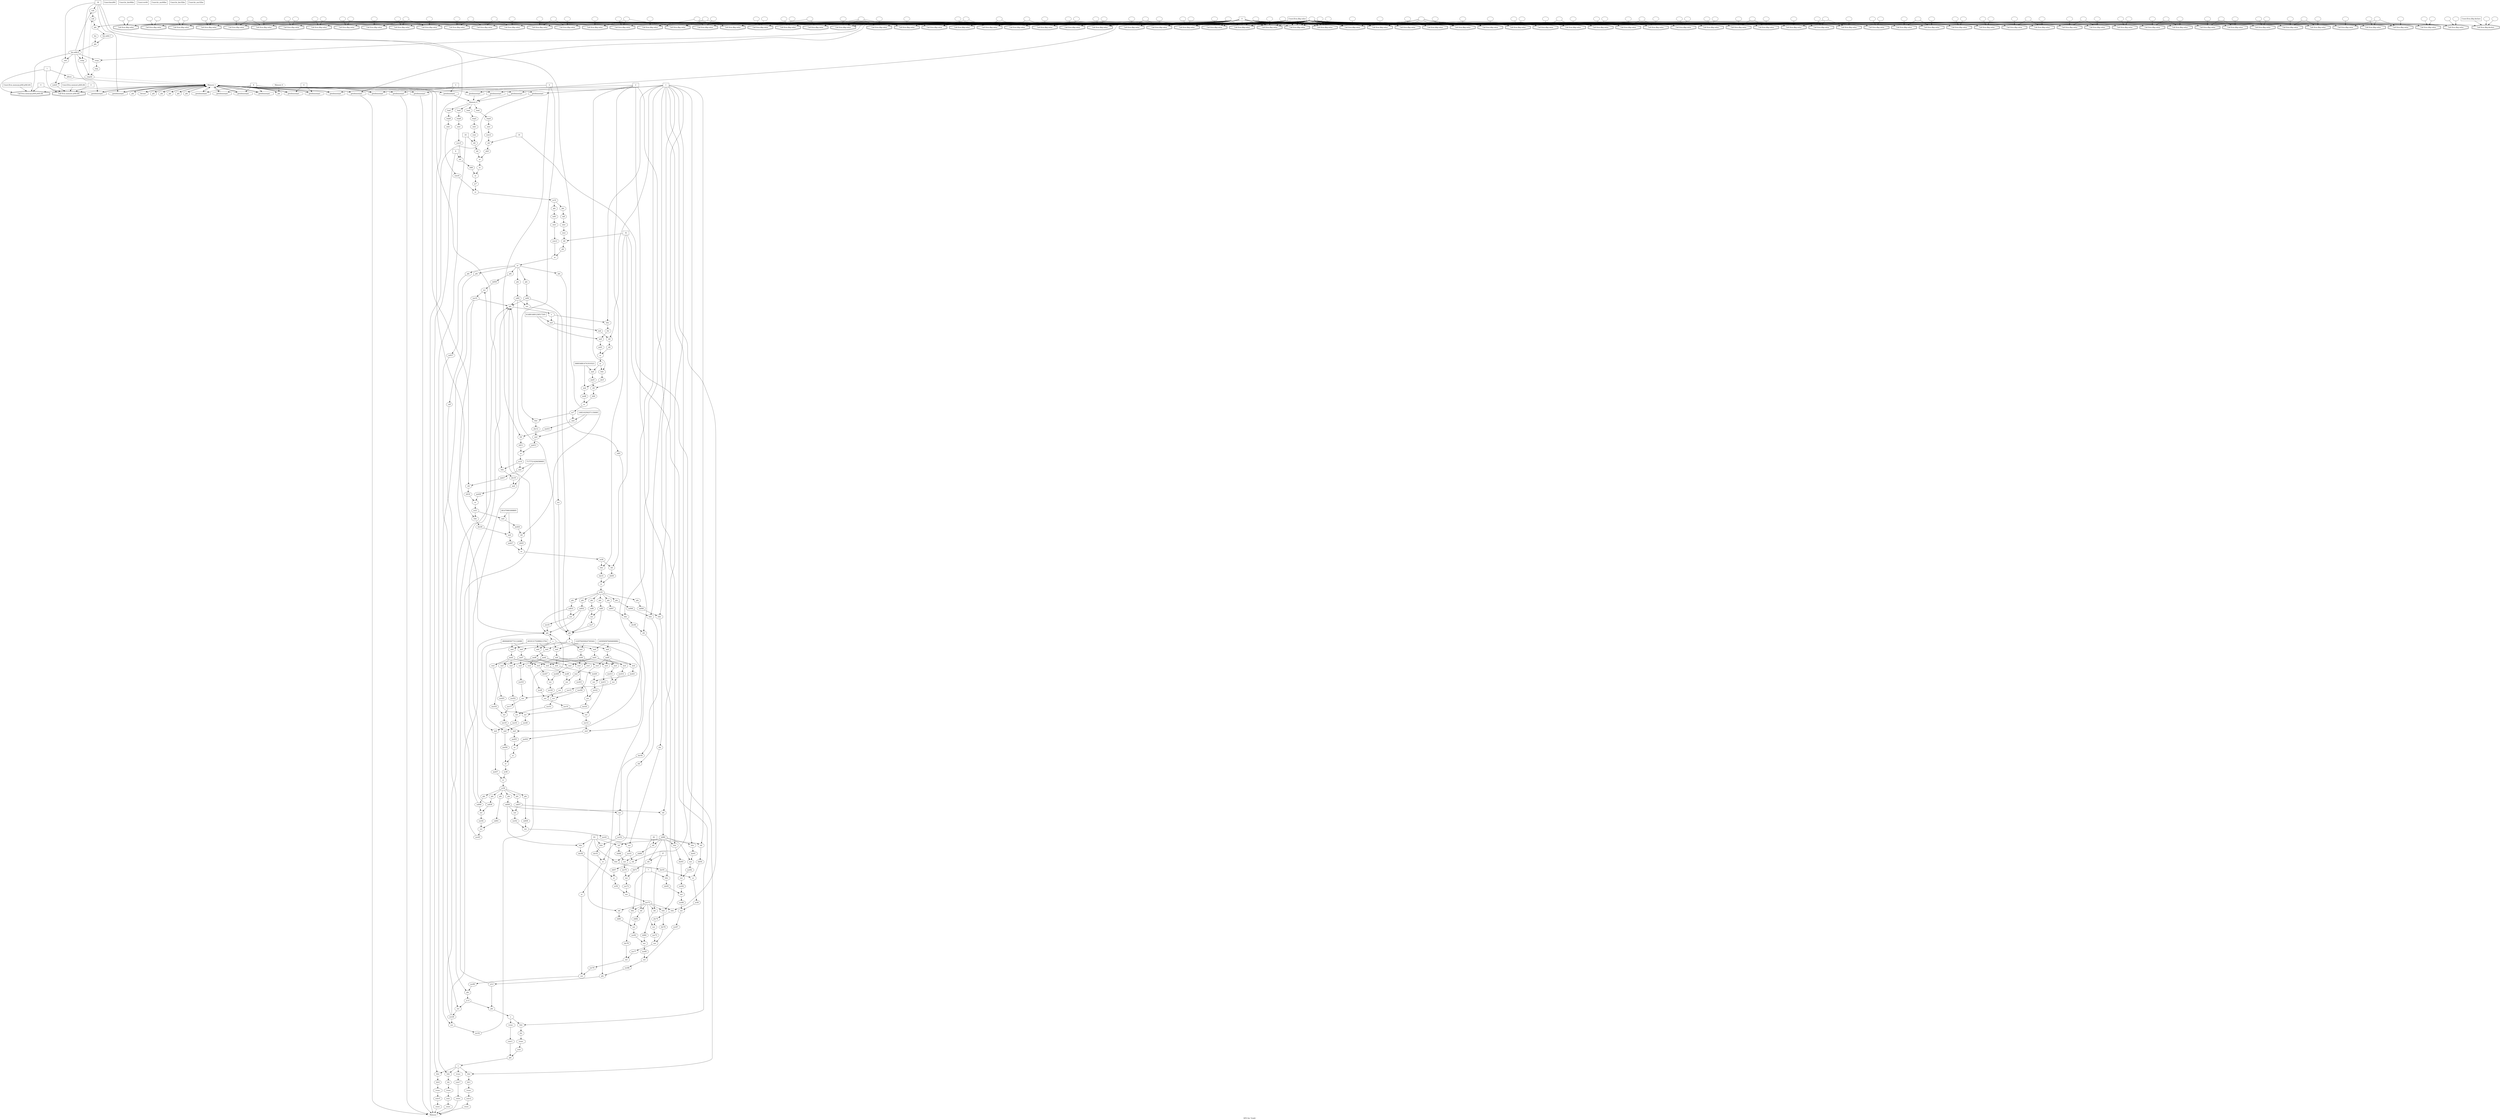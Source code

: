 digraph "DFG for 'Grafo'  "{
label="DFG for 'Grafo' ";
node_1[shape=octagon,style=solid,label="alloca"]
node_0[shape=ellipse,style=dashed,label="Memory 1"]
"node_1"->"node_0"
node_2[shape=box,style=solid,label="1"]
"node_2"->"node_1"
node_236[shape=doubleoctagon,style=solid,label="Call llvm.memcpy.p0i8.p0i8.i64"]
"node_2"->"node_236"
node_243[shape=doubleoctagon,style=solid,label="Call llvm.memset.p0i8.i64"]
"node_2"->"node_243"
node_3[shape=doubleoctagon,style=solid,label="Call llvm.dbg.value"]
node_30[shape=octagon,style=solid,label="getelementptr"]
"node_0"->"node_30"
node_42[shape=octagon,style=solid,label="getelementptr"]
"node_0"->"node_42"
node_69[shape=octagon,style=solid,label="phi"]
"node_0"->"node_69"
node_71[shape=octagon,style=solid,label="phi"]
"node_0"->"node_71"
node_72[shape=octagon,style=solid,label="getelementptr"]
"node_0"->"node_72"
node_682[shape=octagon,style=solid,label="phi"]
"node_0"->"node_682"
node_144[shape=octagon,style=solid,label="getelementptr"]
"node_0"->"node_144"
node_145[shape=octagon,style=solid,label="phi"]
"node_0"->"node_145"
node_146[shape=octagon,style=solid,label="getelementptr"]
"node_0"->"node_146"
node_685[shape=octagon,style=solid,label="phi"]
"node_0"->"node_685"
node_680[shape=octagon,style=solid,label="phi"]
"node_0"->"node_680"
node_235[shape=octagon,style=solid,label="bitcast"]
"node_0"->"node_235"
"node_0"->"node_236"
node_239[shape=octagon,style=solid,label="getelementptr"]
"node_0"->"node_239"
node_240[shape=octagon,style=solid,label="getelementptr"]
"node_0"->"node_240"
"node_0"->"node_243"
node_324[shape=octagon,style=solid,label="getelementptr"]
"node_0"->"node_324"
node_339[shape=octagon,style=solid,label="getelementptr"]
"node_0"->"node_339"
node_579[shape=octagon,style=solid,label="getelementptr"]
"node_0"->"node_579"
node_589[shape=octagon,style=solid,label="getelementptr"]
"node_0"->"node_589"
node_597[shape=octagon,style=solid,label="getelementptr"]
"node_0"->"node_597"
node_607[shape=octagon,style=solid,label="getelementptr"]
"node_0"->"node_607"
node_617[shape=octagon,style=solid,label="getelementptr"]
"node_0"->"node_617"
node_639[shape=octagon,style=solid,label="getelementptr"]
"node_0"->"node_639"
node_645[shape=octagon,style=solid,label="getelementptr"]
"node_0"->"node_645"
node_651[shape=octagon,style=solid,label="getelementptr"]
"node_0"->"node_651"
node_655[shape=octagon,style=solid,label="getelementptr"]
"node_0"->"node_655"
node_657[shape=octagon,style=solid,label="phi"]
"node_0"->"node_657"
node_113[shape=box,style=solid,label="Const:bmul64"]
node_82[shape=octagon,style=solid,label="phi"]
node_81[shape=ellipse,style=solid,label="y0.0"]
"node_82"->"node_81"
node_83[shape=ellipse,style=solid,label="xor86"]
"node_83"->"node_82"
node_84[shape=octagon,style=solid,label="xor"]
"node_84"->"node_83"
node_264[shape=ellipse,style=solid,label=""]
node_263[shape=doubleoctagon,style=solid,label="Call llvm.dbg.value"]
"node_264"->"node_263"
node_265[shape=ellipse,style=solid,label=""]
"node_265"->"node_263"
node_9[shape=doubleoctagon,style=solid,label="Call llvm.dbg.value"]
node_10[shape=ellipse,style=solid,label=""]
"node_10"->"node_9"
node_22[shape=doubleoctagon,style=solid,label="Call llvm.dbg.value"]
"node_10"->"node_22"
node_5[shape=box,style=solid,label="0"]
"node_5"->"node_3"
"node_5"->"node_9"
node_12[shape=doubleoctagon,style=solid,label="Call llvm.dbg.value"]
"node_5"->"node_12"
node_15[shape=doubleoctagon,style=solid,label="Call llvm.dbg.value"]
"node_5"->"node_15"
node_18[shape=doubleoctagon,style=solid,label="Call llvm.dbg.value"]
"node_5"->"node_18"
node_20[shape=doubleoctagon,style=solid,label="Call llvm.dbg.value"]
"node_5"->"node_20"
"node_5"->"node_22"
node_27[shape=doubleoctagon,style=solid,label="Call llvm.dbg.value"]
"node_5"->"node_27"
node_34[shape=doubleoctagon,style=solid,label="Call llvm.dbg.value"]
"node_5"->"node_34"
node_39[shape=doubleoctagon,style=solid,label="Call llvm.dbg.value"]
"node_5"->"node_39"
node_45[shape=doubleoctagon,style=solid,label="Call llvm.dbg.value"]
"node_5"->"node_45"
node_51[shape=doubleoctagon,style=solid,label="Call llvm.dbg.value"]
"node_5"->"node_51"
node_56[shape=doubleoctagon,style=solid,label="Call llvm.dbg.value"]
"node_5"->"node_56"
node_61[shape=doubleoctagon,style=solid,label="Call llvm.dbg.value"]
"node_5"->"node_61"
node_66[shape=doubleoctagon,style=solid,label="Call llvm.dbg.value"]
"node_5"->"node_66"
node_78[shape=octagon,style=solid,label="phi"]
"node_5"->"node_78"
node_432[shape=doubleoctagon,style=solid,label="Call llvm.dbg.value"]
"node_5"->"node_432"
node_221[shape=octagon,style=solid,label="icmp"]
"node_5"->"node_221"
node_228[shape=doubleoctagon,style=solid,label="Call llvm.dbg.value"]
"node_5"->"node_228"
node_231[shape=doubleoctagon,style=solid,label="Call llvm.dbg.value"]
"node_5"->"node_231"
node_233[shape=doubleoctagon,style=solid,label="Call llvm.dbg.value"]
"node_5"->"node_233"
node_246[shape=doubleoctagon,style=solid,label="Call llvm.dbg.value"]
"node_5"->"node_246"
node_248[shape=doubleoctagon,style=solid,label="Call llvm.dbg.value"]
"node_5"->"node_248"
node_250[shape=doubleoctagon,style=solid,label="Call llvm.dbg.value"]
"node_5"->"node_250"
node_252[shape=doubleoctagon,style=solid,label="Call llvm.dbg.value"]
"node_5"->"node_252"
node_254[shape=doubleoctagon,style=solid,label="Call llvm.dbg.value"]
"node_5"->"node_254"
node_257[shape=doubleoctagon,style=solid,label="Call llvm.dbg.value"]
"node_5"->"node_257"
node_260[shape=doubleoctagon,style=solid,label="Call llvm.dbg.value"]
"node_5"->"node_260"
"node_5"->"node_263"
node_266[shape=doubleoctagon,style=solid,label="Call llvm.dbg.value"]
"node_5"->"node_266"
node_269[shape=doubleoctagon,style=solid,label="Call llvm.dbg.value"]
"node_5"->"node_269"
node_272[shape=doubleoctagon,style=solid,label="Call llvm.dbg.value"]
"node_5"->"node_272"
node_275[shape=doubleoctagon,style=solid,label="Call llvm.dbg.value"]
"node_5"->"node_275"
node_278[shape=doubleoctagon,style=solid,label="Call llvm.dbg.value"]
"node_5"->"node_278"
node_281[shape=doubleoctagon,style=solid,label="Call llvm.dbg.value"]
"node_5"->"node_281"
node_284[shape=doubleoctagon,style=solid,label="Call llvm.dbg.value"]
"node_5"->"node_284"
node_286[shape=doubleoctagon,style=solid,label="Call llvm.dbg.value"]
"node_5"->"node_286"
node_288[shape=doubleoctagon,style=solid,label="Call llvm.dbg.value"]
"node_5"->"node_288"
node_290[shape=doubleoctagon,style=solid,label="Call llvm.dbg.value"]
"node_5"->"node_290"
node_292[shape=doubleoctagon,style=solid,label="Call llvm.dbg.value"]
"node_5"->"node_292"
node_294[shape=doubleoctagon,style=solid,label="Call llvm.dbg.value"]
"node_5"->"node_294"
node_296[shape=doubleoctagon,style=solid,label="Call llvm.dbg.value"]
"node_5"->"node_296"
node_299[shape=doubleoctagon,style=solid,label="Call llvm.dbg.value"]
"node_5"->"node_299"
node_302[shape=doubleoctagon,style=solid,label="Call llvm.dbg.value"]
"node_5"->"node_302"
node_304[shape=doubleoctagon,style=solid,label="Call llvm.dbg.value"]
"node_5"->"node_304"
node_306[shape=doubleoctagon,style=solid,label="Call llvm.dbg.value"]
"node_5"->"node_306"
node_308[shape=doubleoctagon,style=solid,label="Call llvm.dbg.value"]
"node_5"->"node_308"
node_310[shape=doubleoctagon,style=solid,label="Call llvm.dbg.value"]
"node_5"->"node_310"
node_312[shape=doubleoctagon,style=solid,label="Call llvm.dbg.value"]
"node_5"->"node_312"
node_314[shape=doubleoctagon,style=solid,label="Call llvm.dbg.value"]
"node_5"->"node_314"
node_316[shape=doubleoctagon,style=solid,label="Call llvm.dbg.value"]
"node_5"->"node_316"
node_318[shape=doubleoctagon,style=solid,label="Call llvm.dbg.value"]
"node_5"->"node_318"
node_320[shape=doubleoctagon,style=solid,label="Call llvm.dbg.value"]
"node_5"->"node_320"
node_321[shape=doubleoctagon,style=solid,label="Call llvm.dbg.value"]
"node_5"->"node_321"
node_326[shape=doubleoctagon,style=solid,label="Call llvm.dbg.value"]
"node_5"->"node_326"
node_329[shape=doubleoctagon,style=solid,label="Call llvm.dbg.value"]
"node_5"->"node_329"
node_347[shape=doubleoctagon,style=solid,label="Call llvm.dbg.value"]
"node_5"->"node_347"
node_362[shape=doubleoctagon,style=solid,label="Call llvm.dbg.value"]
"node_5"->"node_362"
node_375[shape=doubleoctagon,style=solid,label="Call llvm.dbg.value"]
"node_5"->"node_375"
node_388[shape=doubleoctagon,style=solid,label="Call llvm.dbg.value"]
"node_5"->"node_388"
node_401[shape=doubleoctagon,style=solid,label="Call llvm.dbg.value"]
"node_5"->"node_401"
node_414[shape=doubleoctagon,style=solid,label="Call llvm.dbg.value"]
"node_5"->"node_414"
node_422[shape=doubleoctagon,style=solid,label="Call llvm.dbg.value"]
"node_5"->"node_422"
node_425[shape=doubleoctagon,style=solid,label="Call llvm.dbg.value"]
"node_5"->"node_425"
node_438[shape=doubleoctagon,style=solid,label="Call llvm.dbg.value"]
"node_5"->"node_438"
node_444[shape=doubleoctagon,style=solid,label="Call llvm.dbg.value"]
"node_5"->"node_444"
node_450[shape=doubleoctagon,style=solid,label="Call llvm.dbg.value"]
"node_5"->"node_450"
node_456[shape=doubleoctagon,style=solid,label="Call llvm.dbg.value"]
"node_5"->"node_456"
node_461[shape=doubleoctagon,style=solid,label="Call llvm.dbg.value"]
"node_5"->"node_461"
node_466[shape=doubleoctagon,style=solid,label="Call llvm.dbg.value"]
"node_5"->"node_466"
node_471[shape=doubleoctagon,style=solid,label="Call llvm.dbg.value"]
"node_5"->"node_471"
node_488[shape=doubleoctagon,style=solid,label="Call llvm.dbg.value"]
"node_5"->"node_488"
node_505[shape=doubleoctagon,style=solid,label="Call llvm.dbg.value"]
"node_5"->"node_505"
node_522[shape=doubleoctagon,style=solid,label="Call llvm.dbg.value"]
"node_5"->"node_522"
node_539[shape=doubleoctagon,style=solid,label="Call llvm.dbg.value"]
"node_5"->"node_539"
node_544[shape=doubleoctagon,style=solid,label="Call llvm.dbg.value"]
"node_5"->"node_544"
node_548[shape=doubleoctagon,style=solid,label="Call llvm.dbg.value"]
"node_5"->"node_548"
node_552[shape=doubleoctagon,style=solid,label="Call llvm.dbg.value"]
"node_5"->"node_552"
node_556[shape=doubleoctagon,style=solid,label="Call llvm.dbg.value"]
"node_5"->"node_556"
node_564[shape=doubleoctagon,style=solid,label="Call llvm.dbg.value"]
"node_5"->"node_564"
node_567[shape=doubleoctagon,style=solid,label="Call llvm.dbg.value"]
"node_5"->"node_567"
node_570[shape=doubleoctagon,style=solid,label="Call llvm.dbg.value"]
"node_5"->"node_570"
node_583[shape=doubleoctagon,style=solid,label="Call llvm.dbg.value"]
"node_5"->"node_583"
node_586[shape=doubleoctagon,style=solid,label="Call llvm.dbg.value"]
"node_5"->"node_586"
"node_5"->"node_589"
node_625[shape=doubleoctagon,style=solid,label="Call llvm.dbg.value"]
"node_5"->"node_625"
node_628[shape=doubleoctagon,style=solid,label="Call llvm.dbg.value"]
"node_5"->"node_628"
node_631[shape=doubleoctagon,style=solid,label="Call llvm.dbg.value"]
"node_5"->"node_631"
"node_5"->"node_639"
node_6[shape=ellipse,style=solid,label=""]
"node_6"->"node_3"
node_7[shape=ellipse,style=solid,label=""]
"node_7"->"node_3"
"node_7"->"node_9"
"node_7"->"node_12"
"node_7"->"node_15"
"node_7"->"node_18"
"node_7"->"node_20"
"node_7"->"node_22"
"node_7"->"node_27"
"node_7"->"node_34"
"node_7"->"node_39"
"node_7"->"node_45"
"node_7"->"node_51"
"node_7"->"node_56"
"node_7"->"node_61"
"node_7"->"node_66"
"node_7"->"node_432"
node_222[shape=doubleoctagon,style=solid,label="Call llvm.dbg.declare"]
"node_7"->"node_222"
"node_7"->"node_228"
"node_7"->"node_231"
"node_7"->"node_233"
"node_7"->"node_246"
"node_7"->"node_248"
"node_7"->"node_250"
"node_7"->"node_252"
"node_7"->"node_254"
"node_7"->"node_257"
"node_7"->"node_260"
"node_7"->"node_263"
"node_7"->"node_266"
"node_7"->"node_269"
"node_7"->"node_272"
"node_7"->"node_275"
"node_7"->"node_278"
"node_7"->"node_281"
"node_7"->"node_284"
"node_7"->"node_286"
"node_7"->"node_288"
"node_7"->"node_290"
"node_7"->"node_292"
"node_7"->"node_294"
"node_7"->"node_296"
"node_7"->"node_299"
"node_7"->"node_302"
"node_7"->"node_304"
"node_7"->"node_306"
"node_7"->"node_308"
"node_7"->"node_310"
"node_7"->"node_312"
"node_7"->"node_314"
"node_7"->"node_316"
"node_7"->"node_318"
"node_7"->"node_320"
"node_7"->"node_321"
"node_7"->"node_326"
"node_7"->"node_329"
"node_7"->"node_347"
"node_7"->"node_362"
"node_7"->"node_375"
"node_7"->"node_388"
"node_7"->"node_401"
"node_7"->"node_414"
"node_7"->"node_422"
"node_7"->"node_425"
"node_7"->"node_438"
"node_7"->"node_444"
"node_7"->"node_450"
"node_7"->"node_456"
"node_7"->"node_461"
"node_7"->"node_466"
"node_7"->"node_471"
"node_7"->"node_488"
"node_7"->"node_505"
"node_7"->"node_522"
"node_7"->"node_539"
"node_7"->"node_544"
"node_7"->"node_548"
"node_7"->"node_552"
"node_7"->"node_556"
"node_7"->"node_564"
"node_7"->"node_567"
"node_7"->"node_570"
"node_7"->"node_583"
"node_7"->"node_586"
"node_7"->"node_625"
"node_7"->"node_628"
"node_7"->"node_631"
node_8[shape=box,style=solid,label="Const:llvm.dbg.value"]
"node_8"->"node_3"
"node_8"->"node_9"
"node_8"->"node_12"
"node_8"->"node_15"
"node_8"->"node_18"
"node_8"->"node_20"
"node_8"->"node_22"
"node_8"->"node_27"
"node_8"->"node_34"
"node_8"->"node_39"
"node_8"->"node_45"
"node_8"->"node_51"
"node_8"->"node_56"
"node_8"->"node_61"
"node_8"->"node_66"
"node_8"->"node_432"
"node_8"->"node_228"
"node_8"->"node_231"
"node_8"->"node_233"
"node_8"->"node_246"
"node_8"->"node_248"
"node_8"->"node_250"
"node_8"->"node_252"
"node_8"->"node_254"
"node_8"->"node_257"
"node_8"->"node_260"
"node_8"->"node_263"
"node_8"->"node_266"
"node_8"->"node_269"
"node_8"->"node_272"
"node_8"->"node_275"
"node_8"->"node_278"
"node_8"->"node_281"
"node_8"->"node_284"
"node_8"->"node_286"
"node_8"->"node_288"
"node_8"->"node_290"
"node_8"->"node_292"
"node_8"->"node_294"
"node_8"->"node_296"
"node_8"->"node_299"
"node_8"->"node_302"
"node_8"->"node_304"
"node_8"->"node_306"
"node_8"->"node_308"
"node_8"->"node_310"
"node_8"->"node_312"
"node_8"->"node_314"
"node_8"->"node_316"
"node_8"->"node_318"
"node_8"->"node_320"
"node_8"->"node_321"
"node_8"->"node_326"
"node_8"->"node_329"
"node_8"->"node_347"
"node_8"->"node_362"
"node_8"->"node_375"
"node_8"->"node_388"
"node_8"->"node_401"
"node_8"->"node_414"
"node_8"->"node_422"
"node_8"->"node_425"
"node_8"->"node_438"
"node_8"->"node_444"
"node_8"->"node_450"
"node_8"->"node_456"
"node_8"->"node_461"
"node_8"->"node_466"
"node_8"->"node_471"
"node_8"->"node_488"
"node_8"->"node_505"
"node_8"->"node_522"
"node_8"->"node_539"
"node_8"->"node_544"
"node_8"->"node_548"
"node_8"->"node_552"
"node_8"->"node_556"
"node_8"->"node_564"
"node_8"->"node_567"
"node_8"->"node_570"
"node_8"->"node_583"
"node_8"->"node_586"
"node_8"->"node_625"
"node_8"->"node_628"
"node_8"->"node_631"
node_4[shape=ellipse,style=solid,label=""]
"node_4"->"node_3"
"node_4"->"node_20"
node_11[shape=ellipse,style=solid,label=""]
"node_11"->"node_9"
node_13[shape=ellipse,style=solid,label=""]
"node_13"->"node_12"
"node_13"->"node_18"
node_14[shape=ellipse,style=solid,label=""]
"node_14"->"node_12"
node_16[shape=ellipse,style=solid,label=""]
"node_16"->"node_15"
node_17[shape=ellipse,style=solid,label=""]
"node_17"->"node_15"
"node_17"->"node_233"
"node_17"->"node_248"
node_19[shape=ellipse,style=solid,label=""]
"node_19"->"node_18"
"node_19"->"node_231"
node_21[shape=ellipse,style=solid,label=""]
"node_21"->"node_20"
node_23[shape=ellipse,style=solid,label=""]
"node_23"->"node_22"
node_24[shape=ellipse,style=solid,label="call"]
node_98[shape=octagon,style=solid,label="phi"]
"node_24"->"node_98"
node_669[shape=octagon,style=solid,label="phi"]
node_138[shape=ellipse,style=solid,label="call32"]
"node_669"->"node_138"
node_26[shape=box,style=solid,label="Const:br_dec64be"]
node_28[shape=ellipse,style=solid,label=""]
"node_28"->"node_27"
node_29[shape=ellipse,style=solid,label=""]
"node_29"->"node_27"
"node_29"->"node_250"
"node_29"->"node_321"
"node_30"->"node_0"
node_31[shape=box,style=solid,label="8"]
"node_31"->"node_30"
"node_31"->"node_42"
"node_31"->"node_144"
"node_31"->"node_324"
node_394[shape=octagon,style=solid,label="shl"]
"node_31"->"node_394"
node_396[shape=octagon,style=solid,label="lshr"]
"node_31"->"node_396"
node_32[shape=ellipse,style=solid,label="call1"]
"node_32"->"node_82"
node_668[shape=octagon,style=solid,label="phi"]
node_111[shape=ellipse,style=solid,label="call33"]
"node_668"->"node_111"
node_35[shape=ellipse,style=solid,label=""]
"node_35"->"node_34"
node_36[shape=ellipse,style=solid,label=""]
"node_36"->"node_34"
"node_36"->"node_252"
"node_36"->"node_320"
node_37[shape=ellipse,style=solid,label="call2"]
node_60[shape=octagon,style=solid,label="xor"]
"node_37"->"node_60"
node_673[shape=octagon,style=solid,label="phi"]
"node_37"->"node_673"
node_664[shape=octagon,style=solid,label="phi"]
"node_37"->"node_664"
node_667[shape=octagon,style=solid,label="phi"]
node_134[shape=ellipse,style=solid,label="call46"]
"node_667"->"node_134"
node_40[shape=ellipse,style=solid,label=""]
"node_40"->"node_39"
node_41[shape=ellipse,style=solid,label=""]
"node_41"->"node_39"
"node_42"->"node_0"
node_43[shape=ellipse,style=solid,label="call4"]
"node_43"->"node_60"
"node_43"->"node_673"
"node_43"->"node_664"
node_666[shape=octagon,style=solid,label="phi"]
node_107[shape=ellipse,style=solid,label="call47"]
"node_666"->"node_107"
node_46[shape=ellipse,style=solid,label=""]
"node_46"->"node_45"
node_47[shape=ellipse,style=solid,label=""]
"node_47"->"node_45"
node_48[shape=ellipse,style=solid,label="call5"]
node_65[shape=octagon,style=solid,label="xor"]
"node_48"->"node_65"
"node_48"->"node_673"
node_678[shape=octagon,style=solid,label="phi"]
node_93[shape=ellipse,style=solid,label="call37"]
"node_678"->"node_93"
node_50[shape=box,style=solid,label="Const:rev64"]
node_52[shape=ellipse,style=solid,label=""]
"node_52"->"node_51"
node_53[shape=ellipse,style=solid,label=""]
"node_53"->"node_51"
node_54[shape=ellipse,style=solid,label="call6"]
"node_54"->"node_65"
"node_54"->"node_673"
node_677[shape=octagon,style=solid,label="phi"]
node_150[shape=ellipse,style=solid,label="call38"]
"node_677"->"node_150"
node_57[shape=ellipse,style=solid,label=""]
"node_57"->"node_56"
node_58[shape=ellipse,style=solid,label=""]
"node_58"->"node_56"
node_59[shape=ellipse,style=solid,label="xor"]
"node_59"->"node_673"
"node_60"->"node_59"
node_62[shape=ellipse,style=solid,label=""]
"node_62"->"node_61"
node_63[shape=ellipse,style=solid,label=""]
"node_63"->"node_61"
node_64[shape=ellipse,style=solid,label="xor7"]
"node_64"->"node_673"
"node_65"->"node_64"
node_67[shape=ellipse,style=solid,label=""]
"node_67"->"node_66"
node_68[shape=ellipse,style=solid,label=""]
"node_68"->"node_66"
"node_69"->"node_0"
node_70[shape=ellipse,style=dashed,label="Memory 0"]
"node_70"->"node_69"
"node_71"->"node_0"
"node_72"->"node_0"
node_73[shape=box,style=solid,label="16"]
"node_73"->"node_72"
node_80[shape=octagon,style=solid,label="sub"]
"node_73"->"node_80"
node_227[shape=octagon,style=solid,label="icmp"]
"node_73"->"node_227"
node_242[shape=octagon,style=solid,label="sub"]
"node_73"->"node_242"
node_407[shape=octagon,style=solid,label="shl"]
"node_73"->"node_407"
node_409[shape=octagon,style=solid,label="lshr"]
"node_73"->"node_409"
node_74[shape=ellipse,style=solid,label="len.addr.0"]
"node_74"->"node_80"
"node_74"->"node_221"
"node_74"->"node_227"
"node_74"->"node_236"
"node_74"->"node_240"
"node_74"->"node_242"
node_75[shape=octagon,style=solid,label="phi"]
"node_75"->"node_74"
node_76[shape=ellipse,style=solid,label="len"]
"node_76"->"node_75"
node_77[shape=ellipse,style=solid,label="len.addr.1"]
"node_77"->"node_75"
"node_78"->"node_77"
node_79[shape=ellipse,style=solid,label="sub"]
"node_79"->"node_78"
"node_80"->"node_79"
node_681[shape=octagon,style=solid,label="phi"]
"node_81"->"node_681"
node_141[shape=octagon,style=solid,label="xor"]
"node_81"->"node_141"
node_175[shape=octagon,style=solid,label="lshr"]
node_174[shape=ellipse,style=solid,label="shr74"]
"node_175"->"node_174"
node_176[shape=ellipse,style=solid,label="shr76"]
node_121[shape=octagon,style=solid,label="xor"]
"node_176"->"node_121"
node_177[shape=octagon,style=solid,label="lshr"]
"node_177"->"node_176"
node_178[shape=box,style=solid,label="2"]
"node_178"->"node_177"
node_207[shape=octagon,style=solid,label="lshr"]
"node_178"->"node_207"
node_368[shape=octagon,style=solid,label="shl"]
"node_178"->"node_368"
node_370[shape=octagon,style=solid,label="lshr"]
"node_178"->"node_370"
"node_178"->"node_607"
"node_178"->"node_651"
node_85[shape=ellipse,style=solid,label="xor67"]
"node_85"->"node_84"
node_86[shape=octagon,style=solid,label="xor"]
"node_86"->"node_85"
node_87[shape=ellipse,style=solid,label="or56"]
"node_87"->"node_86"
node_88[shape=octagon,style=solid,label="or"]
"node_88"->"node_87"
node_89[shape=ellipse,style=solid,label="shl54"]
"node_89"->"node_88"
node_90[shape=octagon,style=solid,label="shl"]
"node_90"->"node_89"
node_91[shape=ellipse,style=solid,label="xor52"]
"node_91"->"node_90"
node_116[shape=octagon,style=solid,label="lshr"]
"node_91"->"node_116"
node_92[shape=octagon,style=solid,label="xor"]
"node_92"->"node_91"
"node_93"->"node_92"
node_155[shape=octagon,style=solid,label="xor"]
"node_93"->"node_155"
node_684[shape=octagon,style=solid,label="phi"]
node_331[shape=ellipse,style=solid,label="call"]
"node_684"->"node_331"
node_95[shape=ellipse,style=solid,label="xor28"]
"node_95"->"node_664"
node_153[shape=octagon,style=solid,label="xor"]
"node_95"->"node_153"
node_672[shape=octagon,style=solid,label="phi"]
"node_95"->"node_672"
node_96[shape=octagon,style=solid,label="xor"]
"node_96"->"node_95"
node_97[shape=ellipse,style=solid,label="y1.0"]
"node_97"->"node_96"
"node_97"->"node_681"
"node_98"->"node_97"
node_99[shape=ellipse,style=solid,label="xor80"]
"node_99"->"node_98"
node_100[shape=octagon,style=solid,label="xor"]
"node_100"->"node_99"
node_101[shape=ellipse,style=solid,label="or"]
"node_101"->"node_100"
node_102[shape=octagon,style=solid,label="or"]
"node_102"->"node_101"
node_103[shape=ellipse,style=solid,label="shl"]
"node_103"->"node_102"
node_104[shape=octagon,style=solid,label="shl"]
"node_104"->"node_103"
node_105[shape=ellipse,style=solid,label="shr48"]
"node_105"->"node_104"
node_106[shape=octagon,style=solid,label="lshr"]
"node_106"->"node_105"
"node_107"->"node_106"
node_455[shape=ellipse,style=solid,label="y"]
"node_673"->"node_455"
node_109[shape=ellipse,style=solid,label="call40"]
"node_109"->"node_664"
node_195[shape=octagon,style=solid,label="xor"]
"node_109"->"node_195"
node_574[shape=ellipse,style=solid,label="x"]
"node_681"->"node_574"
"node_111"->"node_672"
node_193[shape=octagon,style=solid,label="xor"]
"node_111"->"node_193"
node_675[shape=octagon,style=solid,label="phi"]
"node_675"->"node_109"
node_214[shape=ellipse,style=solid,label="shl81"]
node_213[shape=octagon,style=solid,label="xor"]
"node_214"->"node_213"
node_215[shape=octagon,style=solid,label="shl"]
"node_215"->"node_214"
node_216[shape=ellipse,style=solid,label="shl82"]
"node_216"->"node_213"
node_217[shape=octagon,style=solid,label="shl"]
"node_217"->"node_216"
node_114[shape=box,style=solid,label="1"]
"node_114"->"node_175"
"node_114"->"node_90"
"node_114"->"node_104"
"node_114"->"node_106"
node_129[shape=octagon,style=solid,label="shl"]
"node_114"->"node_129"
node_133[shape=octagon,style=solid,label="lshr"]
"node_114"->"node_133"
node_167[shape=octagon,style=solid,label="shl"]
"node_114"->"node_167"
node_355[shape=octagon,style=solid,label="shl"]
"node_114"->"node_355"
node_357[shape=octagon,style=solid,label="lshr"]
"node_114"->"node_357"
node_185[shape=octagon,style=solid,label="lshr"]
"node_114"->"node_185"
node_205[shape=octagon,style=solid,label="lshr"]
"node_114"->"node_205"
"node_114"->"node_597"
"node_114"->"node_645"
node_115[shape=ellipse,style=solid,label="shr53"]
"node_115"->"node_102"
"node_116"->"node_115"
node_117[shape=box,style=solid,label="63"]
"node_117"->"node_215"
"node_117"->"node_116"
node_159[shape=octagon,style=solid,label="lshr"]
"node_117"->"node_159"
node_165[shape=octagon,style=solid,label="shl"]
"node_117"->"node_165"
node_197[shape=octagon,style=solid,label="lshr"]
"node_117"->"node_197"
node_118[shape=ellipse,style=solid,label="xor79"]
"node_118"->"node_100"
node_119[shape=octagon,style=solid,label="xor"]
"node_119"->"node_118"
node_120[shape=ellipse,style=solid,label="xor77"]
"node_120"->"node_119"
"node_121"->"node_120"
node_122[shape=ellipse,style=solid,label="xor75"]
"node_122"->"node_121"
node_123[shape=octagon,style=solid,label="xor"]
"node_123"->"node_122"
node_124[shape=ellipse,style=solid,label="xor73"]
"node_124"->"node_175"
"node_124"->"node_177"
"node_124"->"node_215"
"node_124"->"node_217"
"node_124"->"node_123"
node_180[shape=octagon,style=solid,label="lshr"]
"node_124"->"node_180"
node_219[shape=octagon,style=solid,label="shl"]
"node_124"->"node_219"
node_125[shape=octagon,style=solid,label="xor"]
"node_125"->"node_124"
node_126[shape=ellipse,style=solid,label="or59"]
"node_126"->"node_125"
node_127[shape=octagon,style=solid,label="or"]
"node_127"->"node_126"
node_128[shape=ellipse,style=solid,label="shl57"]
"node_128"->"node_127"
"node_129"->"node_128"
node_130[shape=ellipse,style=solid,label="xor51"]
"node_130"->"node_129"
"node_130"->"node_197"
node_131[shape=octagon,style=solid,label="xor"]
"node_131"->"node_130"
node_132[shape=ellipse,style=solid,label="shr"]
"node_132"->"node_131"
"node_133"->"node_132"
"node_134"->"node_133"
node_674[shape=octagon,style=solid,label="phi"]
node_190[shape=ellipse,style=solid,label="call41"]
"node_674"->"node_190"
node_136[shape=ellipse,style=solid,label="call39"]
"node_136"->"node_664"
"node_136"->"node_195"
"node_682"->"node_0"
"node_138"->"node_672"
"node_138"->"node_193"
node_676[shape=octagon,style=solid,label="phi"]
"node_676"->"node_136"
node_140[shape=ellipse,style=solid,label="xor31"]
"node_140"->"node_664"
"node_140"->"node_153"
"node_140"->"node_672"
"node_141"->"node_140"
node_142[shape=ellipse,style=solid,label="call30"]
"node_142"->"node_141"
node_352[shape=ellipse,style=solid,label="x"]
"node_664"->"node_352"
"node_144"->"node_0"
"node_145"->"node_0"
"node_146"->"node_0"
node_147[shape=box,style=solid,label="0"]
"node_147"->"node_146"
"node_147"->"node_239"
node_148[shape=ellipse,style=solid,label="xor43"]
"node_148"->"node_131"
node_149[shape=octagon,style=solid,label="xor"]
"node_149"->"node_148"
"node_150"->"node_149"
node_683[shape=octagon,style=solid,label="phi"]
node_341[shape=ellipse,style=solid,label="call1"]
"node_683"->"node_341"
node_152[shape=ellipse,style=solid,label="xor34"]
"node_152"->"node_672"
"node_153"->"node_152"
node_154[shape=ellipse,style=solid,label="xor42"]
"node_154"->"node_149"
"node_155"->"node_154"
node_156[shape=ellipse,style=solid,label="call36"]
"node_156"->"node_155"
"node_156"->"node_159"
"node_156"->"node_167"
"node_685"->"node_0"
node_158[shape=ellipse,style=solid,label="shr58"]
"node_158"->"node_127"
"node_159"->"node_158"
node_160[shape=ellipse,style=solid,label="xor72"]
"node_160"->"node_125"
node_161[shape=octagon,style=solid,label="xor"]
"node_161"->"node_160"
node_162[shape=ellipse,style=solid,label="xor70"]
"node_162"->"node_161"
node_163[shape=octagon,style=solid,label="xor"]
"node_163"->"node_162"
node_164[shape=ellipse,style=solid,label="shl68"]
"node_164"->"node_163"
"node_165"->"node_164"
node_166[shape=ellipse,style=solid,label="shl60"]
"node_166"->"node_165"
node_169[shape=octagon,style=solid,label="shl"]
"node_166"->"node_169"
node_172[shape=octagon,style=solid,label="shl"]
"node_166"->"node_172"
node_203[shape=octagon,style=solid,label="xor"]
"node_166"->"node_203"
"node_166"->"node_205"
"node_166"->"node_207"
node_209[shape=octagon,style=solid,label="lshr"]
"node_166"->"node_209"
"node_167"->"node_166"
node_168[shape=ellipse,style=solid,label="shl69"]
"node_168"->"node_163"
"node_169"->"node_168"
node_170[shape=box,style=solid,label="62"]
"node_170"->"node_217"
"node_170"->"node_169"
node_171[shape=ellipse,style=solid,label="shl71"]
"node_171"->"node_161"
"node_172"->"node_171"
node_173[shape=box,style=solid,label="57"]
"node_173"->"node_172"
"node_173"->"node_219"
"node_174"->"node_123"
node_351[shape=octagon,style=solid,label="and"]
node_350[shape=ellipse,style=solid,label="and"]
"node_351"->"node_350"
"node_352"->"node_351"
"node_352"->"node_357"
node_353[shape=box,style=solid,label="6148914691236517205"]
"node_353"->"node_351"
node_359[shape=octagon,style=solid,label="and"]
"node_353"->"node_359"
node_354[shape=ellipse,style=solid,label="shl"]
node_361[shape=octagon,style=solid,label="or"]
"node_354"->"node_361"
"node_355"->"node_354"
node_356[shape=ellipse,style=solid,label="shr"]
"node_356"->"node_359"
"node_357"->"node_356"
node_358[shape=ellipse,style=solid,label="and1"]
"node_358"->"node_361"
"node_359"->"node_358"
node_360[shape=ellipse,style=solid,label="or"]
node_365[shape=octagon,style=solid,label="and"]
"node_360"->"node_365"
"node_360"->"node_370"
"node_361"->"node_360"
node_179[shape=ellipse,style=solid,label="shr78"]
"node_179"->"node_119"
"node_180"->"node_179"
node_181[shape=box,style=solid,label="7"]
"node_181"->"node_180"
"node_181"->"node_209"
node_182[shape=ellipse,style=solid,label="call27"]
"node_182"->"node_96"
node_665[shape=octagon,style=solid,label="phi"]
node_186[shape=ellipse,style=solid,label="call49"]
"node_665"->"node_186"
node_184[shape=ellipse,style=solid,label="shr50"]
"node_184"->"node_92"
"node_185"->"node_184"
"node_186"->"node_185"
node_430[shape=ellipse,style=solid,label="x"]
"node_672"->"node_430"
node_188[shape=ellipse,style=solid,label="xor45"]
"node_188"->"node_664"
node_189[shape=octagon,style=solid,label="xor"]
"node_189"->"node_188"
"node_190"->"node_189"
"node_680"->"node_0"
node_192[shape=ellipse,style=solid,label="xor35"]
"node_192"->"node_672"
"node_193"->"node_192"
node_194[shape=ellipse,style=solid,label="xor44"]
"node_194"->"node_189"
"node_195"->"node_194"
node_196[shape=ellipse,style=solid,label="shr55"]
"node_196"->"node_88"
"node_197"->"node_196"
node_198[shape=ellipse,style=solid,label="xor66"]
"node_198"->"node_86"
node_199[shape=octagon,style=solid,label="xor"]
"node_199"->"node_198"
node_200[shape=ellipse,style=solid,label="xor64"]
"node_200"->"node_199"
node_201[shape=octagon,style=solid,label="xor"]
"node_201"->"node_200"
node_202[shape=ellipse,style=solid,label="xor62"]
"node_202"->"node_201"
"node_203"->"node_202"
node_204[shape=ellipse,style=solid,label="shr61"]
"node_204"->"node_203"
"node_205"->"node_204"
node_206[shape=ellipse,style=solid,label="shr63"]
"node_206"->"node_201"
"node_207"->"node_206"
node_208[shape=ellipse,style=solid,label="shr65"]
"node_208"->"node_199"
"node_209"->"node_208"
node_210[shape=ellipse,style=solid,label="xor85"]
"node_210"->"node_84"
node_211[shape=octagon,style=solid,label="xor"]
"node_211"->"node_210"
node_212[shape=ellipse,style=solid,label="xor83"]
"node_212"->"node_211"
"node_213"->"node_212"
node_426[shape=ellipse,style=solid,label=""]
"node_426"->"node_425"
node_427[shape=ellipse,style=solid,label=""]
"node_427"->"node_425"
node_428[shape=ellipse,style=solid,label="and"]
node_492[shape=octagon,style=solid,label="mul"]
"node_428"->"node_492"
node_475[shape=octagon,style=solid,label="mul"]
"node_428"->"node_475"
node_509[shape=octagon,style=solid,label="mul"]
"node_428"->"node_509"
node_526[shape=octagon,style=solid,label="mul"]
"node_428"->"node_526"
node_429[shape=octagon,style=solid,label="and"]
"node_429"->"node_428"
"node_430"->"node_429"
node_436[shape=octagon,style=solid,label="and"]
"node_430"->"node_436"
node_442[shape=octagon,style=solid,label="and"]
"node_430"->"node_442"
node_448[shape=octagon,style=solid,label="and"]
"node_430"->"node_448"
node_431[shape=box,style=solid,label="1229782938247303441"]
"node_431"->"node_429"
node_454[shape=octagon,style=solid,label="and"]
"node_431"->"node_454"
node_543[shape=octagon,style=solid,label="and"]
"node_431"->"node_543"
node_433[shape=ellipse,style=solid,label=""]
"node_433"->"node_432"
node_434[shape=ellipse,style=solid,label=""]
"node_434"->"node_432"
node_435[shape=ellipse,style=solid,label="and1"]
node_477[shape=octagon,style=solid,label="mul"]
"node_435"->"node_477"
node_494[shape=octagon,style=solid,label="mul"]
"node_435"->"node_494"
node_511[shape=octagon,style=solid,label="mul"]
"node_435"->"node_511"
node_528[shape=octagon,style=solid,label="mul"]
"node_435"->"node_528"
"node_436"->"node_435"
node_218[shape=ellipse,style=solid,label="shl84"]
"node_218"->"node_211"
"node_219"->"node_218"
node_220[shape=ellipse,style=solid,label="cmp"]
node_226[shape=ellipse,style=solid,label="cmp22"]
"node_220"->"node_226" [style=dashed]
"node_221"->"node_220"
node_223[shape=ellipse,style=solid,label=""]
"node_223"->"node_222"
node_224[shape=ellipse,style=solid,label=""]
"node_224"->"node_222"
node_225[shape=box,style=solid,label="Const:llvm.dbg.declare"]
"node_225"->"node_222"
"node_226"->"node_0" [style=dashed]
"node_226"->"node_79" [style=dashed]
node_241[shape=ellipse,style=solid,label="sub25"]
"node_226"->"node_241" [style=dashed]
"node_227"->"node_226"
node_229[shape=ellipse,style=solid,label=""]
"node_229"->"node_228"
node_230[shape=ellipse,style=solid,label=""]
"node_230"->"node_228"
"node_230"->"node_246"
node_232[shape=ellipse,style=solid,label=""]
"node_232"->"node_231"
node_234[shape=ellipse,style=solid,label=""]
"node_234"->"node_233"
"node_235"->"node_0"
node_237[shape=box,style=solid,label="0"]
"node_237"->"node_236"
"node_237"->"node_243"
node_238[shape=box,style=solid,label="Const:llvm.memcpy.p0i8.p0i8.i64"]
"node_238"->"node_236"
"node_239"->"node_0"
"node_240"->"node_0"
"node_241"->"node_243"
"node_242"->"node_241"
node_244[shape=box,style=solid,label="0"]
"node_244"->"node_243"
node_245[shape=box,style=solid,label="Const:llvm.memset.p0i8.i64"]
"node_245"->"node_243"
node_247[shape=ellipse,style=solid,label=""]
"node_247"->"node_246"
node_249[shape=ellipse,style=solid,label=""]
"node_249"->"node_248"
node_251[shape=ellipse,style=solid,label=""]
"node_251"->"node_250"
node_253[shape=ellipse,style=solid,label=""]
"node_253"->"node_252"
node_255[shape=ellipse,style=solid,label=""]
"node_255"->"node_254"
node_256[shape=ellipse,style=solid,label=""]
"node_256"->"node_254"
node_258[shape=ellipse,style=solid,label=""]
"node_258"->"node_257"
node_259[shape=ellipse,style=solid,label=""]
"node_259"->"node_257"
node_261[shape=ellipse,style=solid,label=""]
"node_261"->"node_260"
node_262[shape=ellipse,style=solid,label=""]
"node_262"->"node_260"
node_489[shape=ellipse,style=solid,label=""]
"node_489"->"node_488"
node_490[shape=ellipse,style=solid,label=""]
"node_490"->"node_488"
"node_490"->"node_544"
node_491[shape=ellipse,style=solid,label="mul13"]
node_496[shape=octagon,style=solid,label="xor"]
"node_491"->"node_496"
"node_492"->"node_491"
node_493[shape=ellipse,style=solid,label="mul14"]
"node_493"->"node_496"
node_267[shape=ellipse,style=solid,label=""]
"node_267"->"node_266"
"node_267"->"node_294"
node_268[shape=ellipse,style=solid,label=""]
"node_268"->"node_266"
node_270[shape=ellipse,style=solid,label=""]
"node_270"->"node_269"
node_271[shape=ellipse,style=solid,label=""]
"node_271"->"node_269"
node_273[shape=ellipse,style=solid,label=""]
"node_273"->"node_272"
node_274[shape=ellipse,style=solid,label=""]
"node_274"->"node_272"
"node_274"->"node_284"
node_276[shape=ellipse,style=solid,label=""]
"node_276"->"node_275"
node_277[shape=ellipse,style=solid,label=""]
"node_277"->"node_275"
"node_277"->"node_288"
node_279[shape=ellipse,style=solid,label=""]
"node_279"->"node_278"
node_280[shape=ellipse,style=solid,label=""]
"node_280"->"node_278"
"node_280"->"node_290"
node_282[shape=ellipse,style=solid,label=""]
"node_282"->"node_281"
node_283[shape=ellipse,style=solid,label=""]
"node_283"->"node_281"
"node_283"->"node_286"
"node_283"->"node_292"
node_285[shape=ellipse,style=solid,label=""]
"node_285"->"node_284"
node_287[shape=ellipse,style=solid,label=""]
"node_287"->"node_286"
node_289[shape=ellipse,style=solid,label=""]
"node_289"->"node_288"
node_291[shape=ellipse,style=solid,label=""]
"node_291"->"node_290"
"node_291"->"node_302"
node_293[shape=ellipse,style=solid,label=""]
"node_293"->"node_292"
node_295[shape=ellipse,style=solid,label=""]
"node_295"->"node_294"
"node_295"->"node_310"
node_297[shape=ellipse,style=solid,label=""]
"node_297"->"node_296"
node_298[shape=ellipse,style=solid,label=""]
"node_298"->"node_296"
"node_298"->"node_308"
"node_298"->"node_314"
node_300[shape=ellipse,style=solid,label=""]
"node_300"->"node_299"
node_301[shape=ellipse,style=solid,label=""]
"node_301"->"node_299"
"node_301"->"node_306"
"node_301"->"node_312"
"node_301"->"node_318"
node_303[shape=ellipse,style=solid,label=""]
"node_303"->"node_302"
"node_303"->"node_304"
"node_303"->"node_316"
node_305[shape=ellipse,style=solid,label=""]
"node_305"->"node_304"
node_307[shape=ellipse,style=solid,label=""]
"node_307"->"node_306"
node_309[shape=ellipse,style=solid,label=""]
"node_309"->"node_308"
node_311[shape=ellipse,style=solid,label=""]
"node_311"->"node_310"
node_313[shape=ellipse,style=solid,label=""]
"node_313"->"node_312"
node_315[shape=ellipse,style=solid,label=""]
"node_315"->"node_314"
node_317[shape=ellipse,style=solid,label=""]
"node_317"->"node_316"
"node_317"->"node_321"
node_319[shape=ellipse,style=solid,label=""]
"node_319"->"node_318"
"node_319"->"node_320"
node_323[shape=box,style=solid,label="Const:br_enc64be"]
"node_324"->"node_0"
node_686[shape=octagon,style=solid,label="phi"]
node_635[shape=ellipse,style=solid,label="x"]
"node_686"->"node_635"
node_327[shape=ellipse,style=solid,label=""]
"node_327"->"node_326"
"node_327"->"node_329"
node_328[shape=ellipse,style=solid,label=""]
"node_328"->"node_326"
node_330[shape=ellipse,style=solid,label=""]
"node_330"->"node_329"
node_335[shape=octagon,style=solid,label="zext"]
"node_331"->"node_335"
node_333[shape=box,style=solid,label="Const:br_dec32be"]
node_334[shape=ellipse,style=solid,label="conv"]
node_337[shape=octagon,style=solid,label="shl"]
"node_334"->"node_337"
"node_335"->"node_334"
node_336[shape=ellipse,style=solid,label="shl"]
node_346[shape=octagon,style=solid,label="or"]
"node_336"->"node_346"
"node_337"->"node_336"
node_338[shape=box,style=solid,label="32"]
"node_338"->"node_337"
node_417[shape=octagon,style=solid,label="shl"]
"node_338"->"node_417"
node_419[shape=octagon,style=solid,label="lshr"]
"node_338"->"node_419"
node_573[shape=octagon,style=solid,label="lshr"]
"node_338"->"node_573"
"node_339"->"node_0"
node_340[shape=box,style=solid,label="4"]
"node_340"->"node_339"
node_381[shape=octagon,style=solid,label="shl"]
"node_340"->"node_381"
node_383[shape=octagon,style=solid,label="lshr"]
"node_340"->"node_383"
"node_340"->"node_579"
node_344[shape=octagon,style=solid,label="zext"]
"node_341"->"node_344"
node_343[shape=ellipse,style=solid,label="conv2"]
"node_343"->"node_346"
"node_344"->"node_343"
node_345[shape=ellipse,style=solid,label="or"]
node_658[shape=octagon,style=solid,label="phi"]
"node_345"->"node_658"
node_659[shape=octagon,style=solid,label="phi"]
"node_345"->"node_659"
node_660[shape=octagon,style=solid,label="phi"]
"node_345"->"node_660"
node_661[shape=octagon,style=solid,label="phi"]
"node_345"->"node_661"
node_662[shape=octagon,style=solid,label="phi"]
"node_345"->"node_662"
node_663[shape=octagon,style=solid,label="phi"]
"node_345"->"node_663"
"node_346"->"node_345"
node_348[shape=ellipse,style=solid,label=""]
"node_348"->"node_347"
node_349[shape=ellipse,style=solid,label=""]
"node_349"->"node_347"
"node_349"->"node_362"
"node_349"->"node_375"
"node_349"->"node_388"
"node_349"->"node_401"
"node_349"->"node_414"
"node_350"->"node_355"
node_363[shape=ellipse,style=solid,label=""]
"node_363"->"node_362"
node_364[shape=ellipse,style=solid,label="and3"]
"node_364"->"node_368"
"node_365"->"node_364"
node_366[shape=box,style=solid,label="3689348814741910323"]
"node_366"->"node_365"
node_372[shape=octagon,style=solid,label="and"]
"node_366"->"node_372"
node_367[shape=ellipse,style=solid,label="shl4"]
node_374[shape=octagon,style=solid,label="or"]
"node_367"->"node_374"
"node_368"->"node_367"
node_369[shape=ellipse,style=solid,label="shr5"]
"node_369"->"node_372"
"node_370"->"node_369"
node_371[shape=ellipse,style=solid,label="and6"]
"node_371"->"node_374"
"node_372"->"node_371"
node_373[shape=ellipse,style=solid,label="or7"]
node_378[shape=octagon,style=solid,label="and"]
"node_373"->"node_378"
"node_373"->"node_383"
"node_374"->"node_373"
node_376[shape=ellipse,style=solid,label=""]
"node_376"->"node_375"
node_377[shape=ellipse,style=solid,label="and10"]
"node_377"->"node_381"
"node_378"->"node_377"
node_379[shape=box,style=solid,label="1085102592571150095"]
"node_379"->"node_378"
node_385[shape=octagon,style=solid,label="and"]
"node_379"->"node_385"
node_380[shape=ellipse,style=solid,label="shl11"]
node_387[shape=octagon,style=solid,label="or"]
"node_380"->"node_387"
"node_381"->"node_380"
node_382[shape=ellipse,style=solid,label="shr12"]
"node_382"->"node_385"
"node_383"->"node_382"
node_384[shape=ellipse,style=solid,label="and13"]
"node_384"->"node_387"
"node_385"->"node_384"
node_386[shape=ellipse,style=solid,label="or14"]
node_391[shape=octagon,style=solid,label="and"]
"node_386"->"node_391"
"node_386"->"node_396"
"node_387"->"node_386"
node_389[shape=ellipse,style=solid,label=""]
"node_389"->"node_388"
node_390[shape=ellipse,style=solid,label="and17"]
"node_390"->"node_394"
"node_391"->"node_390"
node_392[shape=box,style=solid,label="71777214294589695"]
"node_392"->"node_391"
node_398[shape=octagon,style=solid,label="and"]
"node_392"->"node_398"
node_393[shape=ellipse,style=solid,label="shl18"]
node_400[shape=octagon,style=solid,label="or"]
"node_393"->"node_400"
"node_394"->"node_393"
node_395[shape=ellipse,style=solid,label="shr19"]
"node_395"->"node_398"
"node_396"->"node_395"
node_397[shape=ellipse,style=solid,label="and20"]
"node_397"->"node_400"
"node_398"->"node_397"
node_399[shape=ellipse,style=solid,label="or21"]
node_404[shape=octagon,style=solid,label="and"]
"node_399"->"node_404"
"node_399"->"node_409"
"node_400"->"node_399"
node_402[shape=ellipse,style=solid,label=""]
"node_402"->"node_401"
node_403[shape=ellipse,style=solid,label="and24"]
"node_403"->"node_407"
"node_404"->"node_403"
node_405[shape=box,style=solid,label="281470681808895"]
"node_405"->"node_404"
node_411[shape=octagon,style=solid,label="and"]
"node_405"->"node_411"
node_406[shape=ellipse,style=solid,label="shl25"]
node_413[shape=octagon,style=solid,label="or"]
"node_406"->"node_413"
"node_407"->"node_406"
node_408[shape=ellipse,style=solid,label="shr26"]
"node_408"->"node_411"
"node_409"->"node_408"
node_410[shape=ellipse,style=solid,label="and27"]
"node_410"->"node_413"
"node_411"->"node_410"
node_412[shape=ellipse,style=solid,label="or28"]
"node_412"->"node_417"
"node_412"->"node_419"
"node_413"->"node_412"
node_415[shape=ellipse,style=solid,label=""]
"node_415"->"node_414"
node_416[shape=ellipse,style=solid,label="shl30"]
node_421[shape=octagon,style=solid,label="or"]
"node_416"->"node_421"
"node_417"->"node_416"
node_418[shape=ellipse,style=solid,label="shr31"]
"node_418"->"node_421"
"node_419"->"node_418"
node_420[shape=ellipse,style=solid,label="or32"]
"node_420"->"node_669"
"node_420"->"node_668"
"node_420"->"node_667"
"node_420"->"node_666"
"node_420"->"node_665"
node_670[shape=octagon,style=solid,label="phi"]
"node_420"->"node_670"
node_671[shape=octagon,style=solid,label="phi"]
"node_420"->"node_671"
"node_421"->"node_420"
node_423[shape=ellipse,style=solid,label=""]
"node_423"->"node_422"
node_424[shape=ellipse,style=solid,label=""]
"node_424"->"node_422"
node_437[shape=box,style=solid,label="2459565876494606882"]
"node_437"->"node_436"
node_460[shape=octagon,style=solid,label="and"]
"node_437"->"node_460"
node_547[shape=octagon,style=solid,label="and"]
"node_437"->"node_547"
node_439[shape=ellipse,style=solid,label=""]
"node_439"->"node_438"
node_440[shape=ellipse,style=solid,label=""]
"node_440"->"node_438"
node_441[shape=ellipse,style=solid,label="and2"]
node_481[shape=octagon,style=solid,label="mul"]
"node_441"->"node_481"
node_498[shape=octagon,style=solid,label="mul"]
"node_441"->"node_498"
node_515[shape=octagon,style=solid,label="mul"]
"node_441"->"node_515"
node_532[shape=octagon,style=solid,label="mul"]
"node_441"->"node_532"
"node_442"->"node_441"
node_443[shape=box,style=solid,label="4919131752989213764"]
"node_443"->"node_442"
node_465[shape=octagon,style=solid,label="and"]
"node_443"->"node_465"
node_551[shape=octagon,style=solid,label="and"]
"node_443"->"node_551"
node_445[shape=ellipse,style=solid,label=""]
"node_445"->"node_444"
node_446[shape=ellipse,style=solid,label=""]
"node_446"->"node_444"
node_447[shape=ellipse,style=solid,label="and3"]
node_485[shape=octagon,style=solid,label="mul"]
"node_447"->"node_485"
node_502[shape=octagon,style=solid,label="mul"]
"node_447"->"node_502"
node_519[shape=octagon,style=solid,label="mul"]
"node_447"->"node_519"
node_536[shape=octagon,style=solid,label="mul"]
"node_447"->"node_536"
"node_448"->"node_447"
node_449[shape=box,style=solid,label="-8608480567731124088"]
"node_449"->"node_448"
node_470[shape=octagon,style=solid,label="and"]
"node_449"->"node_470"
node_555[shape=octagon,style=solid,label="and"]
"node_449"->"node_555"
node_451[shape=ellipse,style=solid,label=""]
"node_451"->"node_450"
node_452[shape=ellipse,style=solid,label=""]
"node_452"->"node_450"
node_453[shape=ellipse,style=solid,label="and4"]
"node_453"->"node_475"
"node_453"->"node_494"
"node_453"->"node_515"
"node_453"->"node_536"
"node_454"->"node_453"
"node_455"->"node_454"
"node_455"->"node_460"
"node_455"->"node_465"
"node_455"->"node_470"
node_457[shape=ellipse,style=solid,label=""]
"node_457"->"node_456"
node_458[shape=ellipse,style=solid,label=""]
"node_458"->"node_456"
node_459[shape=ellipse,style=solid,label="and5"]
"node_459"->"node_492"
"node_459"->"node_485"
"node_459"->"node_511"
"node_459"->"node_532"
"node_460"->"node_459"
node_462[shape=ellipse,style=solid,label=""]
"node_462"->"node_461"
node_463[shape=ellipse,style=solid,label=""]
"node_463"->"node_461"
node_464[shape=ellipse,style=solid,label="and6"]
"node_464"->"node_481"
"node_464"->"node_502"
"node_464"->"node_509"
"node_464"->"node_528"
"node_465"->"node_464"
node_467[shape=ellipse,style=solid,label=""]
"node_467"->"node_466"
node_468[shape=ellipse,style=solid,label=""]
"node_468"->"node_466"
node_469[shape=ellipse,style=solid,label="and7"]
"node_469"->"node_477"
"node_469"->"node_498"
"node_469"->"node_519"
"node_469"->"node_526"
"node_470"->"node_469"
node_472[shape=ellipse,style=solid,label=""]
"node_472"->"node_471"
node_473[shape=ellipse,style=solid,label=""]
"node_473"->"node_471"
node_474[shape=ellipse,style=solid,label="mul"]
node_479[shape=octagon,style=solid,label="xor"]
"node_474"->"node_479"
"node_475"->"node_474"
node_476[shape=ellipse,style=solid,label="mul8"]
"node_476"->"node_479"
"node_477"->"node_476"
node_478[shape=ellipse,style=solid,label="xor"]
node_483[shape=octagon,style=solid,label="xor"]
"node_478"->"node_483"
"node_479"->"node_478"
node_480[shape=ellipse,style=solid,label="mul9"]
"node_480"->"node_483"
"node_481"->"node_480"
node_482[shape=ellipse,style=solid,label="xor10"]
node_487[shape=octagon,style=solid,label="xor"]
"node_482"->"node_487"
"node_483"->"node_482"
node_484[shape=ellipse,style=solid,label="mul11"]
"node_484"->"node_487"
"node_485"->"node_484"
node_486[shape=ellipse,style=solid,label="xor12"]
"node_486"->"node_543"
"node_487"->"node_486"
"node_494"->"node_493"
node_495[shape=ellipse,style=solid,label="xor15"]
node_500[shape=octagon,style=solid,label="xor"]
"node_495"->"node_500"
"node_496"->"node_495"
node_497[shape=ellipse,style=solid,label="mul16"]
"node_497"->"node_500"
"node_498"->"node_497"
node_499[shape=ellipse,style=solid,label="xor17"]
node_504[shape=octagon,style=solid,label="xor"]
"node_499"->"node_504"
"node_500"->"node_499"
node_501[shape=ellipse,style=solid,label="mul18"]
"node_501"->"node_504"
"node_502"->"node_501"
node_503[shape=ellipse,style=solid,label="xor19"]
"node_503"->"node_547"
"node_504"->"node_503"
node_506[shape=ellipse,style=solid,label=""]
"node_506"->"node_505"
node_507[shape=ellipse,style=solid,label=""]
"node_507"->"node_505"
"node_507"->"node_548"
node_508[shape=ellipse,style=solid,label="mul20"]
node_513[shape=octagon,style=solid,label="xor"]
"node_508"->"node_513"
"node_509"->"node_508"
node_510[shape=ellipse,style=solid,label="mul21"]
"node_510"->"node_513"
"node_511"->"node_510"
node_512[shape=ellipse,style=solid,label="xor22"]
node_517[shape=octagon,style=solid,label="xor"]
"node_512"->"node_517"
"node_513"->"node_512"
node_514[shape=ellipse,style=solid,label="mul23"]
"node_514"->"node_517"
"node_515"->"node_514"
node_516[shape=ellipse,style=solid,label="xor24"]
node_521[shape=octagon,style=solid,label="xor"]
"node_516"->"node_521"
"node_517"->"node_516"
node_518[shape=ellipse,style=solid,label="mul25"]
"node_518"->"node_521"
"node_519"->"node_518"
node_520[shape=ellipse,style=solid,label="xor26"]
"node_520"->"node_551"
"node_521"->"node_520"
node_523[shape=ellipse,style=solid,label=""]
"node_523"->"node_522"
node_524[shape=ellipse,style=solid,label=""]
"node_524"->"node_522"
"node_524"->"node_552"
node_525[shape=ellipse,style=solid,label="mul27"]
node_530[shape=octagon,style=solid,label="xor"]
"node_525"->"node_530"
"node_526"->"node_525"
node_527[shape=ellipse,style=solid,label="mul28"]
"node_527"->"node_530"
"node_528"->"node_527"
node_529[shape=ellipse,style=solid,label="xor29"]
node_534[shape=octagon,style=solid,label="xor"]
"node_529"->"node_534"
"node_530"->"node_529"
node_531[shape=ellipse,style=solid,label="mul30"]
"node_531"->"node_534"
"node_532"->"node_531"
node_533[shape=ellipse,style=solid,label="xor31"]
node_538[shape=octagon,style=solid,label="xor"]
"node_533"->"node_538"
"node_534"->"node_533"
node_535[shape=ellipse,style=solid,label="mul32"]
"node_535"->"node_538"
"node_536"->"node_535"
node_537[shape=ellipse,style=solid,label="xor33"]
"node_537"->"node_555"
"node_538"->"node_537"
node_540[shape=ellipse,style=solid,label=""]
"node_540"->"node_539"
node_541[shape=ellipse,style=solid,label=""]
"node_541"->"node_539"
"node_541"->"node_556"
node_542[shape=ellipse,style=solid,label="and34"]
node_559[shape=octagon,style=solid,label="or"]
"node_542"->"node_559"
"node_543"->"node_542"
node_545[shape=ellipse,style=solid,label=""]
"node_545"->"node_544"
node_546[shape=ellipse,style=solid,label="and35"]
"node_546"->"node_559"
"node_547"->"node_546"
node_549[shape=ellipse,style=solid,label=""]
"node_549"->"node_548"
node_550[shape=ellipse,style=solid,label="and36"]
node_561[shape=octagon,style=solid,label="or"]
"node_550"->"node_561"
"node_551"->"node_550"
node_553[shape=ellipse,style=solid,label=""]
"node_553"->"node_552"
node_554[shape=ellipse,style=solid,label="and37"]
node_563[shape=octagon,style=solid,label="or"]
"node_554"->"node_563"
"node_555"->"node_554"
node_557[shape=ellipse,style=solid,label=""]
"node_557"->"node_556"
node_558[shape=ellipse,style=solid,label="or"]
"node_558"->"node_561"
"node_559"->"node_558"
node_560[shape=ellipse,style=solid,label="or38"]
"node_560"->"node_563"
"node_561"->"node_560"
node_562[shape=ellipse,style=solid,label="or39"]
"node_562"->"node_678"
"node_562"->"node_677"
"node_562"->"node_675"
"node_562"->"node_674"
"node_562"->"node_676"
node_679[shape=octagon,style=solid,label="phi"]
"node_562"->"node_679"
"node_563"->"node_562"
node_565[shape=ellipse,style=solid,label=""]
"node_565"->"node_564"
"node_565"->"node_570"
node_566[shape=ellipse,style=solid,label=""]
"node_566"->"node_564"
node_568[shape=ellipse,style=solid,label=""]
"node_568"->"node_567"
node_569[shape=ellipse,style=solid,label=""]
"node_569"->"node_567"
node_571[shape=ellipse,style=solid,label=""]
"node_571"->"node_570"
node_572[shape=ellipse,style=solid,label="shr"]
node_576[shape=octagon,style=solid,label="trunc"]
"node_572"->"node_576"
"node_573"->"node_572"
"node_574"->"node_573"
node_581[shape=octagon,style=solid,label="trunc"]
"node_574"->"node_581"
node_575[shape=ellipse,style=solid,label="conv"]
"node_575"->"node_686"
"node_576"->"node_575"
node_578[shape=box,style=solid,label="Const:br_enc32be"]
"node_579"->"node_0"
node_580[shape=ellipse,style=solid,label="conv1"]
"node_580"->"node_686"
"node_581"->"node_580"
node_584[shape=ellipse,style=solid,label=""]
"node_584"->"node_583"
"node_584"->"node_586"
node_585[shape=ellipse,style=solid,label=""]
"node_585"->"node_583"
node_587[shape=ellipse,style=solid,label=""]
"node_587"->"node_586"
node_588[shape=ellipse,style=dashed,label="Memory 6"]
node_591[shape=octagon,style=solid,label="load"]
"node_588"->"node_591"
node_599[shape=octagon,style=solid,label="load"]
"node_588"->"node_599"
node_609[shape=octagon,style=solid,label="load"]
"node_588"->"node_609"
node_620[shape=octagon,style=solid,label="load"]
"node_588"->"node_620"
"node_589"->"node_588"
node_590[shape=ellipse,style=solid,label="tmp2"]
node_593[shape=octagon,style=solid,label="zext"]
"node_590"->"node_593"
"node_591"->"node_590"
node_592[shape=ellipse,style=solid,label="conv"]
node_595[shape=octagon,style=solid,label="shl"]
"node_592"->"node_595"
"node_593"->"node_592"
node_594[shape=ellipse,style=solid,label="shl"]
node_606[shape=octagon,style=solid,label="or"]
"node_594"->"node_606"
"node_595"->"node_594"
node_596[shape=box,style=solid,label="24"]
"node_596"->"node_595"
node_634[shape=octagon,style=solid,label="lshr"]
"node_596"->"node_634"
"node_597"->"node_588"
node_598[shape=ellipse,style=solid,label="tmp4"]
node_601[shape=octagon,style=solid,label="zext"]
"node_598"->"node_601"
"node_599"->"node_598"
node_600[shape=ellipse,style=solid,label="conv2"]
node_603[shape=octagon,style=solid,label="shl"]
"node_600"->"node_603"
"node_601"->"node_600"
node_602[shape=ellipse,style=solid,label="shl3"]
"node_602"->"node_606"
"node_603"->"node_602"
node_604[shape=box,style=solid,label="16"]
"node_604"->"node_603"
node_642[shape=octagon,style=solid,label="lshr"]
"node_604"->"node_642"
node_605[shape=ellipse,style=solid,label="or"]
node_616[shape=octagon,style=solid,label="or"]
"node_605"->"node_616"
"node_606"->"node_605"
"node_607"->"node_588"
node_608[shape=ellipse,style=solid,label="tmp6"]
node_611[shape=octagon,style=solid,label="zext"]
"node_608"->"node_611"
"node_609"->"node_608"
node_610[shape=ellipse,style=solid,label="conv5"]
node_613[shape=octagon,style=solid,label="shl"]
"node_610"->"node_613"
"node_611"->"node_610"
node_612[shape=ellipse,style=solid,label="shl6"]
"node_612"->"node_616"
"node_613"->"node_612"
node_614[shape=box,style=solid,label="8"]
"node_614"->"node_613"
node_648[shape=octagon,style=solid,label="lshr"]
"node_614"->"node_648"
node_615[shape=ellipse,style=solid,label="or7"]
node_624[shape=octagon,style=solid,label="or"]
"node_615"->"node_624"
"node_616"->"node_615"
"node_617"->"node_588"
node_618[shape=box,style=solid,label="3"]
"node_618"->"node_617"
"node_618"->"node_655"
node_619[shape=ellipse,style=solid,label="tmp8"]
node_622[shape=octagon,style=solid,label="zext"]
"node_619"->"node_622"
"node_620"->"node_619"
node_621[shape=ellipse,style=solid,label="conv9"]
"node_621"->"node_624"
"node_622"->"node_621"
node_623[shape=ellipse,style=solid,label="or10"]
"node_623"->"node_684"
"node_623"->"node_683"
"node_624"->"node_623"
node_626[shape=ellipse,style=solid,label=""]
"node_626"->"node_625"
"node_626"->"node_631"
node_627[shape=ellipse,style=solid,label=""]
"node_627"->"node_625"
node_629[shape=ellipse,style=solid,label=""]
"node_629"->"node_628"
node_630[shape=ellipse,style=solid,label=""]
"node_630"->"node_628"
node_632[shape=ellipse,style=solid,label=""]
"node_632"->"node_631"
node_633[shape=ellipse,style=solid,label="shr"]
node_637[shape=octagon,style=solid,label="trunc"]
"node_633"->"node_637"
"node_634"->"node_633"
"node_635"->"node_634"
"node_635"->"node_642"
"node_635"->"node_648"
node_654[shape=octagon,style=solid,label="trunc"]
"node_635"->"node_654"
node_636[shape=ellipse,style=solid,label="conv"]
node_640[shape=octagon,style=solid,label="store"]
"node_636"->"node_640"
"node_637"->"node_636"
node_638[shape=ellipse,style=dashed,label="Memory 7"]
"node_639"->"node_638"
"node_640"->"node_638"
node_641[shape=ellipse,style=solid,label="shr1"]
node_644[shape=octagon,style=solid,label="trunc"]
"node_641"->"node_644"
"node_642"->"node_641"
node_643[shape=ellipse,style=solid,label="conv2"]
node_646[shape=octagon,style=solid,label="store"]
"node_643"->"node_646"
"node_644"->"node_643"
"node_645"->"node_638"
"node_646"->"node_638"
node_647[shape=ellipse,style=solid,label="shr4"]
node_650[shape=octagon,style=solid,label="trunc"]
"node_647"->"node_650"
"node_648"->"node_647"
node_649[shape=ellipse,style=solid,label="conv5"]
node_652[shape=octagon,style=solid,label="store"]
"node_649"->"node_652"
"node_650"->"node_649"
"node_651"->"node_638"
"node_652"->"node_638"
node_653[shape=ellipse,style=solid,label="conv7"]
node_656[shape=octagon,style=solid,label="store"]
"node_653"->"node_656"
"node_654"->"node_653"
"node_655"->"node_638"
"node_656"->"node_638"
"node_657"->"node_0"
"node_658"->"node_142"
"node_659"->"node_182"
"node_660"->"node_43"
"node_661"->"node_37"
"node_662"->"node_32"
"node_663"->"node_24"
"node_670"->"node_54"
"node_671"->"node_48"
"node_679"->"node_156"
}


